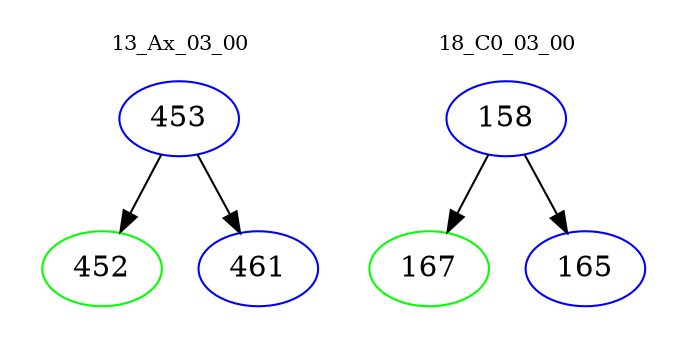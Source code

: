 digraph{
subgraph cluster_0 {
color = white
label = "13_Ax_03_00";
fontsize=10;
T0_453 [label="453", color="blue"]
T0_453 -> T0_452 [color="black"]
T0_452 [label="452", color="green"]
T0_453 -> T0_461 [color="black"]
T0_461 [label="461", color="blue"]
}
subgraph cluster_1 {
color = white
label = "18_C0_03_00";
fontsize=10;
T1_158 [label="158", color="blue"]
T1_158 -> T1_167 [color="black"]
T1_167 [label="167", color="green"]
T1_158 -> T1_165 [color="black"]
T1_165 [label="165", color="blue"]
}
}
